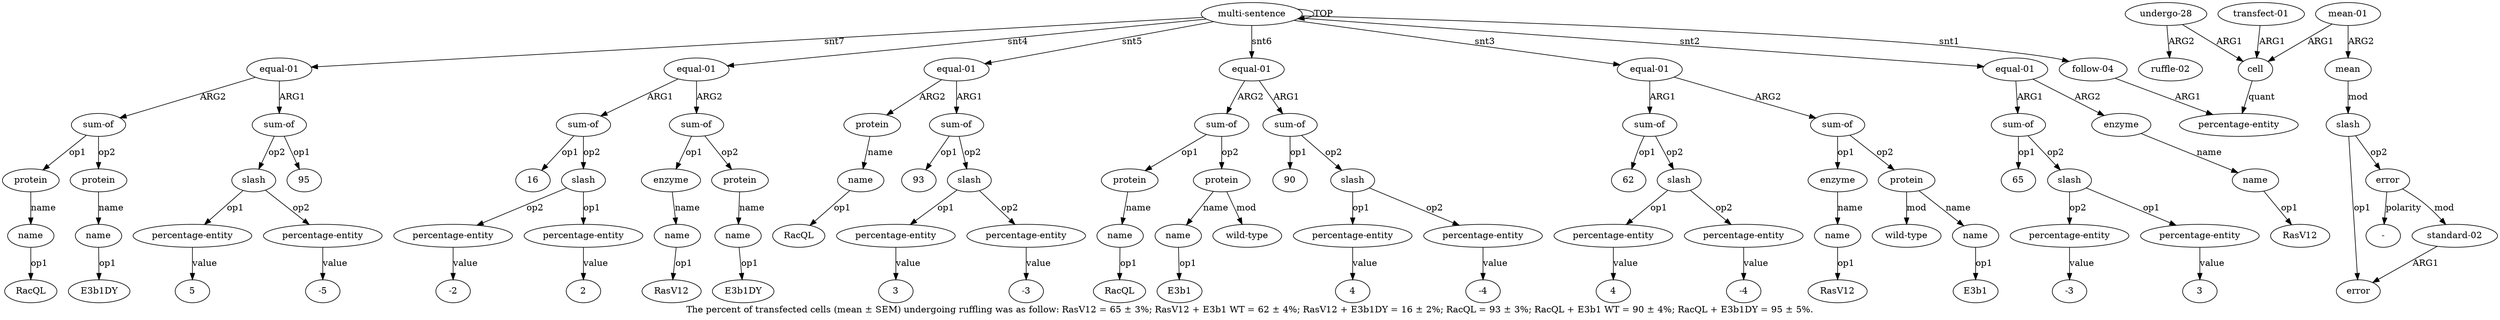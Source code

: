 digraph  {
	graph [label="The percent of transfected cells (mean ± SEM) undergoing ruffling was as follow: RasV12 = 65 ± 3%; RasV12 + E3b1 WT = 62 ± 4%; \
RasV12 + E3b1DY = 16 ± 2%; RacQL = 93 ± 3%; RacQL + E3b1 WT = 90 ± 4%; RacQL + E3b1DY = 95 ± 5%."];
	node [label="\N"];
	"a47 RacQL"	 [color=black,
		gold_ind=-1,
		gold_label=RacQL,
		label=RacQL,
		test_ind=-1,
		test_label=RacQL];
	"a38 RasV12"	 [color=black,
		gold_ind=-1,
		gold_label=RasV12,
		label=RasV12,
		test_ind=-1,
		test_label=RasV12];
	"a63 -5"	 [color=black,
		gold_ind=-1,
		gold_label=-5,
		label=-5,
		test_ind=-1,
		test_label=-5];
	"a35 -2"	 [color=black,
		gold_ind=-1,
		gold_label=-2,
		label=-2,
		test_ind=-1,
		test_label=-2];
	"a16 3"	 [color=black,
		gold_ind=-1,
		gold_label=3,
		label=3,
		test_ind=-1,
		test_label=3];
	"a62 5"	 [color=black,
		gold_ind=-1,
		gold_label=5,
		label=5,
		test_ind=-1,
		test_label=5];
	"a14 65"	 [color=black,
		gold_ind=-1,
		gold_label=65,
		label=65,
		test_ind=-1,
		test_label=65];
	"a49 90"	 [color=black,
		gold_ind=-1,
		gold_label=90,
		label=90,
		test_ind=-1,
		test_label=90];
	"a57 E3b1"	 [color=black,
		gold_ind=-1,
		gold_label=E3b1,
		label=E3b1,
		test_ind=-1,
		test_label=E3b1];
	"a66 RacQL"	 [color=black,
		gold_ind=-1,
		gold_label=RacQL,
		label=RacQL,
		test_ind=-1,
		test_label=RacQL];
	"a12 -"	 [color=black,
		gold_ind=-1,
		gold_label="-",
		label="-",
		test_ind=-1,
		test_label="-"];
	"a32 16"	 [color=black,
		gold_ind=-1,
		gold_label=16,
		label=16,
		test_ind=-1,
		test_label=16];
	"a19 RasV12"	 [color=black,
		gold_ind=-1,
		gold_label=RasV12,
		label=RasV12,
		test_ind=-1,
		test_label=RasV12];
	a68	 [color=black,
		gold_ind=68,
		gold_label=name,
		label=name,
		test_ind=68,
		test_label=name];
	"a68 E3b1DY"	 [color=black,
		gold_ind=-1,
		gold_label=E3b1DY,
		label=E3b1DY,
		test_ind=-1,
		test_label=E3b1DY];
	a68 -> "a68 E3b1DY" [key=0,
	color=black,
	gold_label=op1,
	label=op1,
	test_label=op1];
a64 [color=black,
	gold_ind=64,
	gold_label="sum-of",
	label="sum-of",
	test_ind=64,
	test_label="sum-of"];
a65 [color=black,
	gold_ind=65,
	gold_label=protein,
	label=protein,
	test_ind=65,
	test_label=protein];
a64 -> a65 [key=0,
color=black,
gold_label=op1,
label=op1,
test_label=op1];
a67 [color=black,
gold_ind=67,
gold_label=protein,
label=protein,
test_ind=67,
test_label=protein];
a64 -> a67 [key=0,
color=black,
gold_label=op2,
label=op2,
test_label=op2];
a66 [color=black,
gold_ind=66,
gold_label=name,
label=name,
test_ind=66,
test_label=name];
a65 -> a66 [key=0,
color=black,
gold_label=name,
label=name,
test_label=name];
a66 -> "a66 RacQL" [key=0,
color=black,
gold_label=op1,
label=op1,
test_label=op1];
a67 -> a68 [key=0,
color=black,
gold_label=name,
label=name,
test_label=name];
a60 [color=black,
gold_ind=60,
gold_label="sum-of",
label="sum-of",
test_ind=60,
test_label="sum-of"];
a61 [color=black,
gold_ind=61,
gold_label=slash,
label=slash,
test_ind=61,
test_label=slash];
a60 -> a61 [key=0,
color=black,
gold_label=op2,
label=op2,
test_label=op2];
"a60 95" [color=black,
gold_ind=-1,
gold_label=95,
label=95,
test_ind=-1,
test_label=95];
a60 -> "a60 95" [key=0,
color=black,
gold_label=op1,
label=op1,
test_label=op1];
a62 [color=black,
gold_ind=62,
gold_label="percentage-entity",
label="percentage-entity",
test_ind=62,
test_label="percentage-entity"];
a61 -> a62 [key=0,
color=black,
gold_label=op1,
label=op1,
test_label=op1];
a63 [color=black,
gold_ind=63,
gold_label="percentage-entity",
label="percentage-entity",
test_ind=63,
test_label="percentage-entity"];
a61 -> a63 [key=0,
color=black,
gold_label=op2,
label=op2,
test_label=op2];
a62 -> "a62 5" [key=0,
color=black,
gold_label=value,
label=value,
test_label=value];
a63 -> "a63 -5" [key=0,
color=black,
gold_label=value,
label=value,
test_label=value];
"a24 -4" [color=black,
gold_ind=-1,
gold_label=-4,
label=-4,
test_ind=-1,
test_label=-4];
"a52 -4" [color=black,
gold_ind=-1,
gold_label=-4,
label=-4,
test_ind=-1,
test_label=-4];
"a55 RacQL" [color=black,
gold_ind=-1,
gold_label=RacQL,
label=RacQL,
test_ind=-1,
test_label=RacQL];
"a23 4" [color=black,
gold_ind=-1,
gold_label=4,
label=4,
test_ind=-1,
test_label=4];
"a44 3" [color=black,
gold_ind=-1,
gold_label=3,
label=3,
test_ind=-1,
test_label=3];
"a42 93" [color=black,
gold_ind=-1,
gold_label=93,
label=93,
test_ind=-1,
test_label=93];
"a45 -3" [color=black,
gold_ind=-1,
gold_label=-3,
label=-3,
test_ind=-1,
test_label=-3];
"a27 RasV12" [color=black,
gold_ind=-1,
gold_label=RasV12,
label=RasV12,
test_ind=-1,
test_label=RasV12];
a51 [color=black,
gold_ind=51,
gold_label="percentage-entity",
label="percentage-entity",
test_ind=51,
test_label="percentage-entity"];
"a51 4" [color=black,
gold_ind=-1,
gold_label=4,
label=4,
test_ind=-1,
test_label=4];
a51 -> "a51 4" [key=0,
color=black,
gold_label=value,
label=value,
test_label=value];
a50 [color=black,
gold_ind=50,
gold_label=slash,
label=slash,
test_ind=50,
test_label=slash];
a50 -> a51 [key=0,
color=black,
gold_label=op1,
label=op1,
test_label=op1];
a52 [color=black,
gold_ind=52,
gold_label="percentage-entity",
label="percentage-entity",
test_ind=52,
test_label="percentage-entity"];
a50 -> a52 [key=0,
color=black,
gold_label=op2,
label=op2,
test_label=op2];
a53 [color=black,
gold_ind=53,
gold_label="sum-of",
label="sum-of",
test_ind=53,
test_label="sum-of"];
a54 [color=black,
gold_ind=54,
gold_label=protein,
label=protein,
test_ind=54,
test_label=protein];
a53 -> a54 [key=0,
color=black,
gold_label=op1,
label=op1,
test_label=op1];
a56 [color=black,
gold_ind=56,
gold_label=protein,
label=protein,
test_ind=56,
test_label=protein];
a53 -> a56 [key=0,
color=black,
gold_label=op2,
label=op2,
test_label=op2];
a52 -> "a52 -4" [key=0,
color=black,
gold_label=value,
label=value,
test_label=value];
a55 [color=black,
gold_ind=55,
gold_label=name,
label=name,
test_ind=55,
test_label=name];
a55 -> "a55 RacQL" [key=0,
color=black,
gold_label=op1,
label=op1,
test_label=op1];
a54 -> a55 [key=0,
color=black,
gold_label=name,
label=name,
test_label=name];
a57 [color=black,
gold_ind=57,
gold_label=name,
label=name,
test_ind=57,
test_label=name];
a57 -> "a57 E3b1" [key=0,
color=black,
gold_label=op1,
label=op1,
test_label=op1];
a56 -> a57 [key=0,
color=black,
gold_label=name,
label=name,
test_label=name];
a58 [color=black,
gold_ind=58,
gold_label="wild-type",
label="wild-type",
test_ind=58,
test_label="wild-type"];
a56 -> a58 [key=0,
color=black,
gold_label=mod,
label=mod,
test_label=mod];
a59 [color=black,
gold_ind=59,
gold_label="equal-01",
label="equal-01",
test_ind=59,
test_label="equal-01"];
a59 -> a64 [key=0,
color=black,
gold_label=ARG2,
label=ARG2,
test_label=ARG2];
a59 -> a60 [key=0,
color=black,
gold_label=ARG1,
label=ARG1,
test_label=ARG1];
a33 [color=black,
gold_ind=33,
gold_label=slash,
label=slash,
test_ind=33,
test_label=slash];
a35 [color=black,
gold_ind=35,
gold_label="percentage-entity",
label="percentage-entity",
test_ind=35,
test_label="percentage-entity"];
a33 -> a35 [key=0,
color=black,
gold_label=op2,
label=op2,
test_label=op2];
a34 [color=black,
gold_ind=34,
gold_label="percentage-entity",
label="percentage-entity",
test_ind=34,
test_label="percentage-entity"];
a33 -> a34 [key=0,
color=black,
gold_label=op1,
label=op1,
test_label=op1];
a32 [color=black,
gold_ind=32,
gold_label="sum-of",
label="sum-of",
test_ind=32,
test_label="sum-of"];
a32 -> "a32 16" [key=0,
color=black,
gold_label=op1,
label=op1,
test_label=op1];
a32 -> a33 [key=0,
color=black,
gold_label=op2,
label=op2,
test_label=op2];
a31 [color=black,
gold_ind=31,
gold_label="equal-01",
label="equal-01",
test_ind=31,
test_label="equal-01"];
a31 -> a32 [key=0,
color=black,
gold_label=ARG1,
label=ARG1,
test_label=ARG1];
a36 [color=black,
gold_ind=36,
gold_label="sum-of",
label="sum-of",
test_ind=36,
test_label="sum-of"];
a31 -> a36 [key=0,
color=black,
gold_label=ARG2,
label=ARG2,
test_label=ARG2];
a30 [color=black,
gold_ind=30,
gold_label="wild-type",
label="wild-type",
test_ind=30,
test_label="wild-type"];
a37 [color=black,
gold_ind=37,
gold_label=enzyme,
label=enzyme,
test_ind=37,
test_label=enzyme];
a38 [color=black,
gold_ind=38,
gold_label=name,
label=name,
test_ind=38,
test_label=name];
a37 -> a38 [key=0,
color=black,
gold_label=name,
label=name,
test_label=name];
a36 -> a37 [key=0,
color=black,
gold_label=op1,
label=op1,
test_label=op1];
a39 [color=black,
gold_ind=39,
gold_label=protein,
label=protein,
test_ind=39,
test_label=protein];
a36 -> a39 [key=0,
color=black,
gold_label=op2,
label=op2,
test_label=op2];
a35 -> "a35 -2" [key=0,
color=black,
gold_label=value,
label=value,
test_label=value];
"a34 2" [color=black,
gold_ind=-1,
gold_label=2,
label=2,
test_ind=-1,
test_label=2];
a34 -> "a34 2" [key=0,
color=black,
gold_label=value,
label=value,
test_label=value];
a40 [color=black,
gold_ind=40,
gold_label=name,
label=name,
test_ind=40,
test_label=name];
a39 -> a40 [key=0,
color=black,
gold_label=name,
label=name,
test_label=name];
a38 -> "a38 RasV12" [key=0,
color=black,
gold_label=op1,
label=op1,
test_label=op1];
"a29 E3b1" [color=black,
gold_ind=-1,
gold_label=E3b1,
label=E3b1,
test_ind=-1,
test_label=E3b1];
"a40 E3b1DY" [color=black,
gold_ind=-1,
gold_label=E3b1DY,
label=E3b1DY,
test_ind=-1,
test_label=E3b1DY];
a46 [color=black,
gold_ind=46,
gold_label=protein,
label=protein,
test_ind=46,
test_label=protein];
a47 [color=black,
gold_ind=47,
gold_label=name,
label=name,
test_ind=47,
test_label=name];
a46 -> a47 [key=0,
color=black,
gold_label=name,
label=name,
test_label=name];
a47 -> "a47 RacQL" [key=0,
color=black,
gold_label=op1,
label=op1,
test_label=op1];
a44 [color=black,
gold_ind=44,
gold_label="percentage-entity",
label="percentage-entity",
test_ind=44,
test_label="percentage-entity"];
a44 -> "a44 3" [key=0,
color=black,
gold_label=value,
label=value,
test_label=value];
a45 [color=black,
gold_ind=45,
gold_label="percentage-entity",
label="percentage-entity",
test_ind=45,
test_label="percentage-entity"];
a45 -> "a45 -3" [key=0,
color=black,
gold_label=value,
label=value,
test_label=value];
a42 [color=black,
gold_ind=42,
gold_label="sum-of",
label="sum-of",
test_ind=42,
test_label="sum-of"];
a42 -> "a42 93" [key=0,
color=black,
gold_label=op1,
label=op1,
test_label=op1];
a43 [color=black,
gold_ind=43,
gold_label=slash,
label=slash,
test_ind=43,
test_label=slash];
a42 -> a43 [key=0,
color=black,
gold_label=op2,
label=op2,
test_label=op2];
a43 -> a44 [key=0,
color=black,
gold_label=op1,
label=op1,
test_label=op1];
a43 -> a45 [key=0,
color=black,
gold_label=op2,
label=op2,
test_label=op2];
a40 -> "a40 E3b1DY" [key=0,
color=black,
gold_label=op1,
label=op1,
test_label=op1];
a41 [color=black,
gold_ind=41,
gold_label="equal-01",
label="equal-01",
test_ind=41,
test_label="equal-01"];
a41 -> a46 [key=0,
color=black,
gold_label=ARG2,
label=ARG2,
test_label=ARG2];
a41 -> a42 [key=0,
color=black,
gold_label=ARG1,
label=ARG1,
test_label=ARG1];
"a21 62" [color=black,
gold_ind=-1,
gold_label=62,
label=62,
test_ind=-1,
test_label=62];
a48 [color=black,
gold_ind=48,
gold_label="equal-01",
label="equal-01",
test_ind=48,
test_label="equal-01"];
a48 -> a53 [key=0,
color=black,
gold_label=ARG2,
label=ARG2,
test_label=ARG2];
a49 [color=black,
gold_ind=49,
gold_label="sum-of",
label="sum-of",
test_ind=49,
test_label="sum-of"];
a48 -> a49 [key=0,
color=black,
gold_label=ARG1,
label=ARG1,
test_label=ARG1];
a49 -> "a49 90" [key=0,
color=black,
gold_label=op1,
label=op1,
test_label=op1];
a49 -> a50 [key=0,
color=black,
gold_label=op2,
label=op2,
test_label=op2];
a20 [color=black,
gold_ind=20,
gold_label="equal-01",
label="equal-01",
test_ind=20,
test_label="equal-01"];
a21 [color=black,
gold_ind=21,
gold_label="sum-of",
label="sum-of",
test_ind=21,
test_label="sum-of"];
a20 -> a21 [key=0,
color=black,
gold_label=ARG1,
label=ARG1,
test_label=ARG1];
a25 [color=black,
gold_ind=25,
gold_label="sum-of",
label="sum-of",
test_ind=25,
test_label="sum-of"];
a20 -> a25 [key=0,
color=black,
gold_label=ARG2,
label=ARG2,
test_label=ARG2];
a21 -> "a21 62" [key=0,
color=black,
gold_label=op1,
label=op1,
test_label=op1];
a22 [color=black,
gold_ind=22,
gold_label=slash,
label=slash,
test_ind=22,
test_label=slash];
a21 -> a22 [key=0,
color=black,
gold_label=op2,
label=op2,
test_label=op2];
a23 [color=black,
gold_ind=23,
gold_label="percentage-entity",
label="percentage-entity",
test_ind=23,
test_label="percentage-entity"];
a22 -> a23 [key=0,
color=black,
gold_label=op1,
label=op1,
test_label=op1];
a24 [color=black,
gold_ind=24,
gold_label="percentage-entity",
label="percentage-entity",
test_ind=24,
test_label="percentage-entity"];
a22 -> a24 [key=0,
color=black,
gold_label=op2,
label=op2,
test_label=op2];
a23 -> "a23 4" [key=0,
color=black,
gold_label=value,
label=value,
test_label=value];
a24 -> "a24 -4" [key=0,
color=black,
gold_label=value,
label=value,
test_label=value];
a26 [color=black,
gold_ind=26,
gold_label=enzyme,
label=enzyme,
test_ind=26,
test_label=enzyme];
a25 -> a26 [key=0,
color=black,
gold_label=op1,
label=op1,
test_label=op1];
a28 [color=black,
gold_ind=28,
gold_label=protein,
label=protein,
test_ind=28,
test_label=protein];
a25 -> a28 [key=0,
color=black,
gold_label=op2,
label=op2,
test_label=op2];
a27 [color=black,
gold_ind=27,
gold_label=name,
label=name,
test_ind=27,
test_label=name];
a26 -> a27 [key=0,
color=black,
gold_label=name,
label=name,
test_label=name];
a27 -> "a27 RasV12" [key=0,
color=black,
gold_label=op1,
label=op1,
test_label=op1];
a28 -> a30 [key=0,
color=black,
gold_label=mod,
label=mod,
test_label=mod];
a29 [color=black,
gold_ind=29,
gold_label=name,
label=name,
test_ind=29,
test_label=name];
a28 -> a29 [key=0,
color=black,
gold_label=name,
label=name,
test_label=name];
a29 -> "a29 E3b1" [key=0,
color=black,
gold_label=op1,
label=op1,
test_label=op1];
"a17 -3" [color=black,
gold_ind=-1,
gold_label=-3,
label=-3,
test_ind=-1,
test_label=-3];
a15 [color=black,
gold_ind=15,
gold_label=slash,
label=slash,
test_ind=15,
test_label=slash];
a17 [color=black,
gold_ind=17,
gold_label="percentage-entity",
label="percentage-entity",
test_ind=17,
test_label="percentage-entity"];
a15 -> a17 [key=0,
color=black,
gold_label=op2,
label=op2,
test_label=op2];
a16 [color=black,
gold_ind=16,
gold_label="percentage-entity",
label="percentage-entity",
test_ind=16,
test_label="percentage-entity"];
a15 -> a16 [key=0,
color=black,
gold_label=op1,
label=op1,
test_label=op1];
a14 [color=black,
gold_ind=14,
gold_label="sum-of",
label="sum-of",
test_ind=14,
test_label="sum-of"];
a14 -> "a14 65" [key=0,
color=black,
gold_label=op1,
label=op1,
test_label=op1];
a14 -> a15 [key=0,
color=black,
gold_label=op2,
label=op2,
test_label=op2];
a17 -> "a17 -3" [key=0,
color=black,
gold_label=value,
label=value,
test_label=value];
a16 -> "a16 3" [key=0,
color=black,
gold_label=value,
label=value,
test_label=value];
a11 [color=black,
gold_ind=11,
gold_label="standard-02",
label="standard-02",
test_ind=11,
test_label="standard-02"];
a10 [color=black,
gold_ind=10,
gold_label=error,
label=error,
test_ind=10,
test_label=error];
a11 -> a10 [key=0,
color=black,
gold_label=ARG1,
label=ARG1,
test_label=ARG1];
a13 [color=black,
gold_ind=13,
gold_label="equal-01",
label="equal-01",
test_ind=13,
test_label="equal-01"];
a13 -> a14 [key=0,
color=black,
gold_label=ARG1,
label=ARG1,
test_label=ARG1];
a18 [color=black,
gold_ind=18,
gold_label=enzyme,
label=enzyme,
test_ind=18,
test_label=enzyme];
a13 -> a18 [key=0,
color=black,
gold_label=ARG2,
label=ARG2,
test_label=ARG2];
a12 [color=black,
gold_ind=12,
gold_label=error,
label=error,
test_ind=12,
test_label=error];
a12 -> "a12 -" [key=0,
color=black,
gold_label=polarity,
label=polarity,
test_label=polarity];
a12 -> a11 [key=0,
color=black,
gold_label=mod,
label=mod,
test_label=mod];
a19 [color=black,
gold_ind=19,
gold_label=name,
label=name,
test_ind=19,
test_label=name];
a19 -> "a19 RasV12" [key=0,
color=black,
gold_label=op1,
label=op1,
test_label=op1];
a18 -> a19 [key=0,
color=black,
gold_label=name,
label=name,
test_label=name];
a1 [color=black,
gold_ind=1,
gold_label="follow-04",
label="follow-04",
test_ind=1,
test_label="follow-04"];
a2 [color=black,
gold_ind=2,
gold_label="percentage-entity",
label="percentage-entity",
test_ind=2,
test_label="percentage-entity"];
a1 -> a2 [key=0,
color=black,
gold_label=ARG1,
label=ARG1,
test_label=ARG1];
a0 [color=black,
gold_ind=0,
gold_label="multi-sentence",
label="multi-sentence",
test_ind=0,
test_label="multi-sentence"];
a0 -> a59 [key=0,
color=black,
gold_label=snt7,
label=snt7,
test_label=snt7];
a0 -> a31 [key=0,
color=black,
gold_label=snt4,
label=snt4,
test_label=snt4];
a0 -> a41 [key=0,
color=black,
gold_label=snt5,
label=snt5,
test_label=snt5];
a0 -> a48 [key=0,
color=black,
gold_label=snt6,
label=snt6,
test_label=snt6];
a0 -> a20 [key=0,
color=black,
gold_label=snt3,
label=snt3,
test_label=snt3];
a0 -> a13 [key=0,
color=black,
gold_label=snt2,
label=snt2,
test_label=snt2];
a0 -> a1 [key=0,
color=black,
gold_label=snt1,
label=snt1,
test_label=snt1];
a0 -> a0 [key=0,
color=black,
gold_label=TOP,
label=TOP,
test_label=TOP];
a3 [color=black,
gold_ind=3,
gold_label=cell,
label=cell,
test_ind=3,
test_label=cell];
a3 -> a2 [key=0,
color=black,
gold_label=quant,
label=quant,
test_label=quant];
a5 [color=black,
gold_ind=5,
gold_label="undergo-28",
label="undergo-28",
test_ind=5,
test_label="undergo-28"];
a5 -> a3 [key=0,
color=black,
gold_label=ARG1,
label=ARG1,
test_label=ARG1];
a6 [color=black,
gold_ind=6,
gold_label="ruffle-02",
label="ruffle-02",
test_ind=6,
test_label="ruffle-02"];
a5 -> a6 [key=0,
color=black,
gold_label=ARG2,
label=ARG2,
test_label=ARG2];
a4 [color=black,
gold_ind=4,
gold_label="transfect-01",
label="transfect-01",
test_ind=4,
test_label="transfect-01"];
a4 -> a3 [key=0,
color=black,
gold_label=ARG1,
label=ARG1,
test_label=ARG1];
a7 [color=black,
gold_ind=7,
gold_label="mean-01",
label="mean-01",
test_ind=7,
test_label="mean-01"];
a7 -> a3 [key=0,
color=black,
gold_label=ARG1,
label=ARG1,
test_label=ARG1];
a8 [color=black,
gold_ind=8,
gold_label=mean,
label=mean,
test_ind=8,
test_label=mean];
a7 -> a8 [key=0,
color=black,
gold_label=ARG2,
label=ARG2,
test_label=ARG2];
a9 [color=black,
gold_ind=9,
gold_label=slash,
label=slash,
test_ind=9,
test_label=slash];
a9 -> a10 [key=0,
color=black,
gold_label=op1,
label=op1,
test_label=op1];
a9 -> a12 [key=0,
color=black,
gold_label=op2,
label=op2,
test_label=op2];
a8 -> a9 [key=0,
color=black,
gold_label=mod,
label=mod,
test_label=mod];
}

